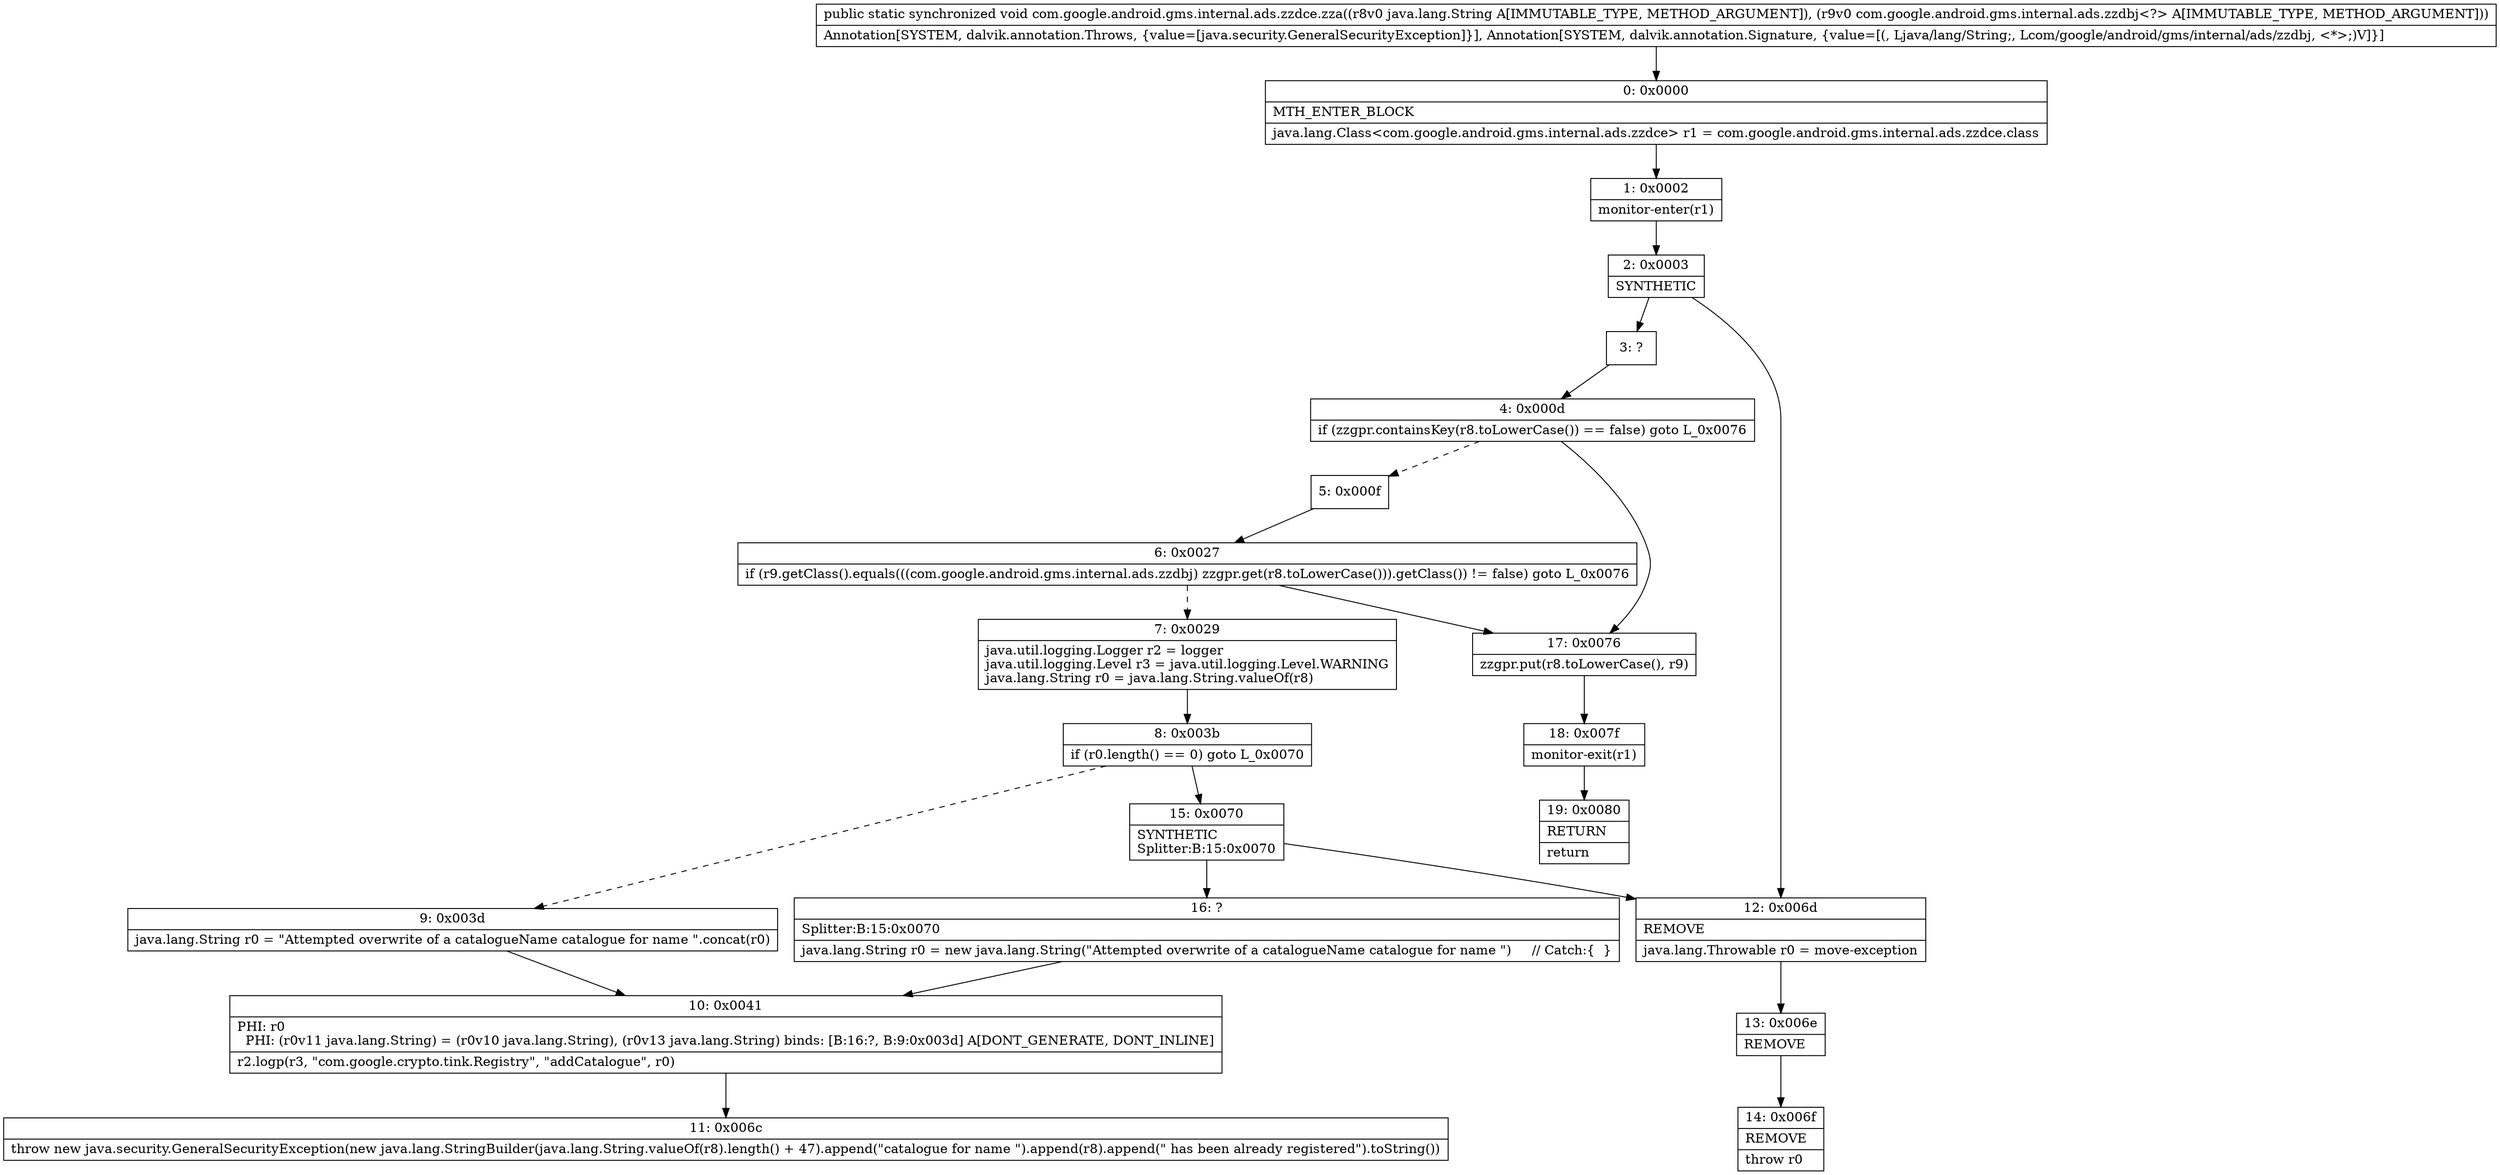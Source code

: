 digraph "CFG forcom.google.android.gms.internal.ads.zzdce.zza(Ljava\/lang\/String;Lcom\/google\/android\/gms\/internal\/ads\/zzdbj;)V" {
Node_0 [shape=record,label="{0\:\ 0x0000|MTH_ENTER_BLOCK\l|java.lang.Class\<com.google.android.gms.internal.ads.zzdce\> r1 = com.google.android.gms.internal.ads.zzdce.class\l}"];
Node_1 [shape=record,label="{1\:\ 0x0002|monitor\-enter(r1)\l}"];
Node_2 [shape=record,label="{2\:\ 0x0003|SYNTHETIC\l}"];
Node_3 [shape=record,label="{3\:\ ?}"];
Node_4 [shape=record,label="{4\:\ 0x000d|if (zzgpr.containsKey(r8.toLowerCase()) == false) goto L_0x0076\l}"];
Node_5 [shape=record,label="{5\:\ 0x000f}"];
Node_6 [shape=record,label="{6\:\ 0x0027|if (r9.getClass().equals(((com.google.android.gms.internal.ads.zzdbj) zzgpr.get(r8.toLowerCase())).getClass()) != false) goto L_0x0076\l}"];
Node_7 [shape=record,label="{7\:\ 0x0029|java.util.logging.Logger r2 = logger\ljava.util.logging.Level r3 = java.util.logging.Level.WARNING\ljava.lang.String r0 = java.lang.String.valueOf(r8)\l}"];
Node_8 [shape=record,label="{8\:\ 0x003b|if (r0.length() == 0) goto L_0x0070\l}"];
Node_9 [shape=record,label="{9\:\ 0x003d|java.lang.String r0 = \"Attempted overwrite of a catalogueName catalogue for name \".concat(r0)\l}"];
Node_10 [shape=record,label="{10\:\ 0x0041|PHI: r0 \l  PHI: (r0v11 java.lang.String) = (r0v10 java.lang.String), (r0v13 java.lang.String) binds: [B:16:?, B:9:0x003d] A[DONT_GENERATE, DONT_INLINE]\l|r2.logp(r3, \"com.google.crypto.tink.Registry\", \"addCatalogue\", r0)\l}"];
Node_11 [shape=record,label="{11\:\ 0x006c|throw new java.security.GeneralSecurityException(new java.lang.StringBuilder(java.lang.String.valueOf(r8).length() + 47).append(\"catalogue for name \").append(r8).append(\" has been already registered\").toString())\l}"];
Node_12 [shape=record,label="{12\:\ 0x006d|REMOVE\l|java.lang.Throwable r0 = move\-exception\l}"];
Node_13 [shape=record,label="{13\:\ 0x006e|REMOVE\l}"];
Node_14 [shape=record,label="{14\:\ 0x006f|REMOVE\l|throw r0\l}"];
Node_15 [shape=record,label="{15\:\ 0x0070|SYNTHETIC\lSplitter:B:15:0x0070\l}"];
Node_16 [shape=record,label="{16\:\ ?|Splitter:B:15:0x0070\l|java.lang.String r0 = new java.lang.String(\"Attempted overwrite of a catalogueName catalogue for name \")     \/\/ Catch:\{  \}\l}"];
Node_17 [shape=record,label="{17\:\ 0x0076|zzgpr.put(r8.toLowerCase(), r9)\l}"];
Node_18 [shape=record,label="{18\:\ 0x007f|monitor\-exit(r1)\l}"];
Node_19 [shape=record,label="{19\:\ 0x0080|RETURN\l|return\l}"];
MethodNode[shape=record,label="{public static synchronized void com.google.android.gms.internal.ads.zzdce.zza((r8v0 java.lang.String A[IMMUTABLE_TYPE, METHOD_ARGUMENT]), (r9v0 com.google.android.gms.internal.ads.zzdbj\<?\> A[IMMUTABLE_TYPE, METHOD_ARGUMENT]))  | Annotation[SYSTEM, dalvik.annotation.Throws, \{value=[java.security.GeneralSecurityException]\}], Annotation[SYSTEM, dalvik.annotation.Signature, \{value=[(, Ljava\/lang\/String;, Lcom\/google\/android\/gms\/internal\/ads\/zzdbj, \<*\>;)V]\}]\l}"];
MethodNode -> Node_0;
Node_0 -> Node_1;
Node_1 -> Node_2;
Node_2 -> Node_3;
Node_2 -> Node_12;
Node_3 -> Node_4;
Node_4 -> Node_5[style=dashed];
Node_4 -> Node_17;
Node_5 -> Node_6;
Node_6 -> Node_7[style=dashed];
Node_6 -> Node_17;
Node_7 -> Node_8;
Node_8 -> Node_9[style=dashed];
Node_8 -> Node_15;
Node_9 -> Node_10;
Node_10 -> Node_11;
Node_12 -> Node_13;
Node_13 -> Node_14;
Node_15 -> Node_16;
Node_15 -> Node_12;
Node_16 -> Node_10;
Node_17 -> Node_18;
Node_18 -> Node_19;
}

